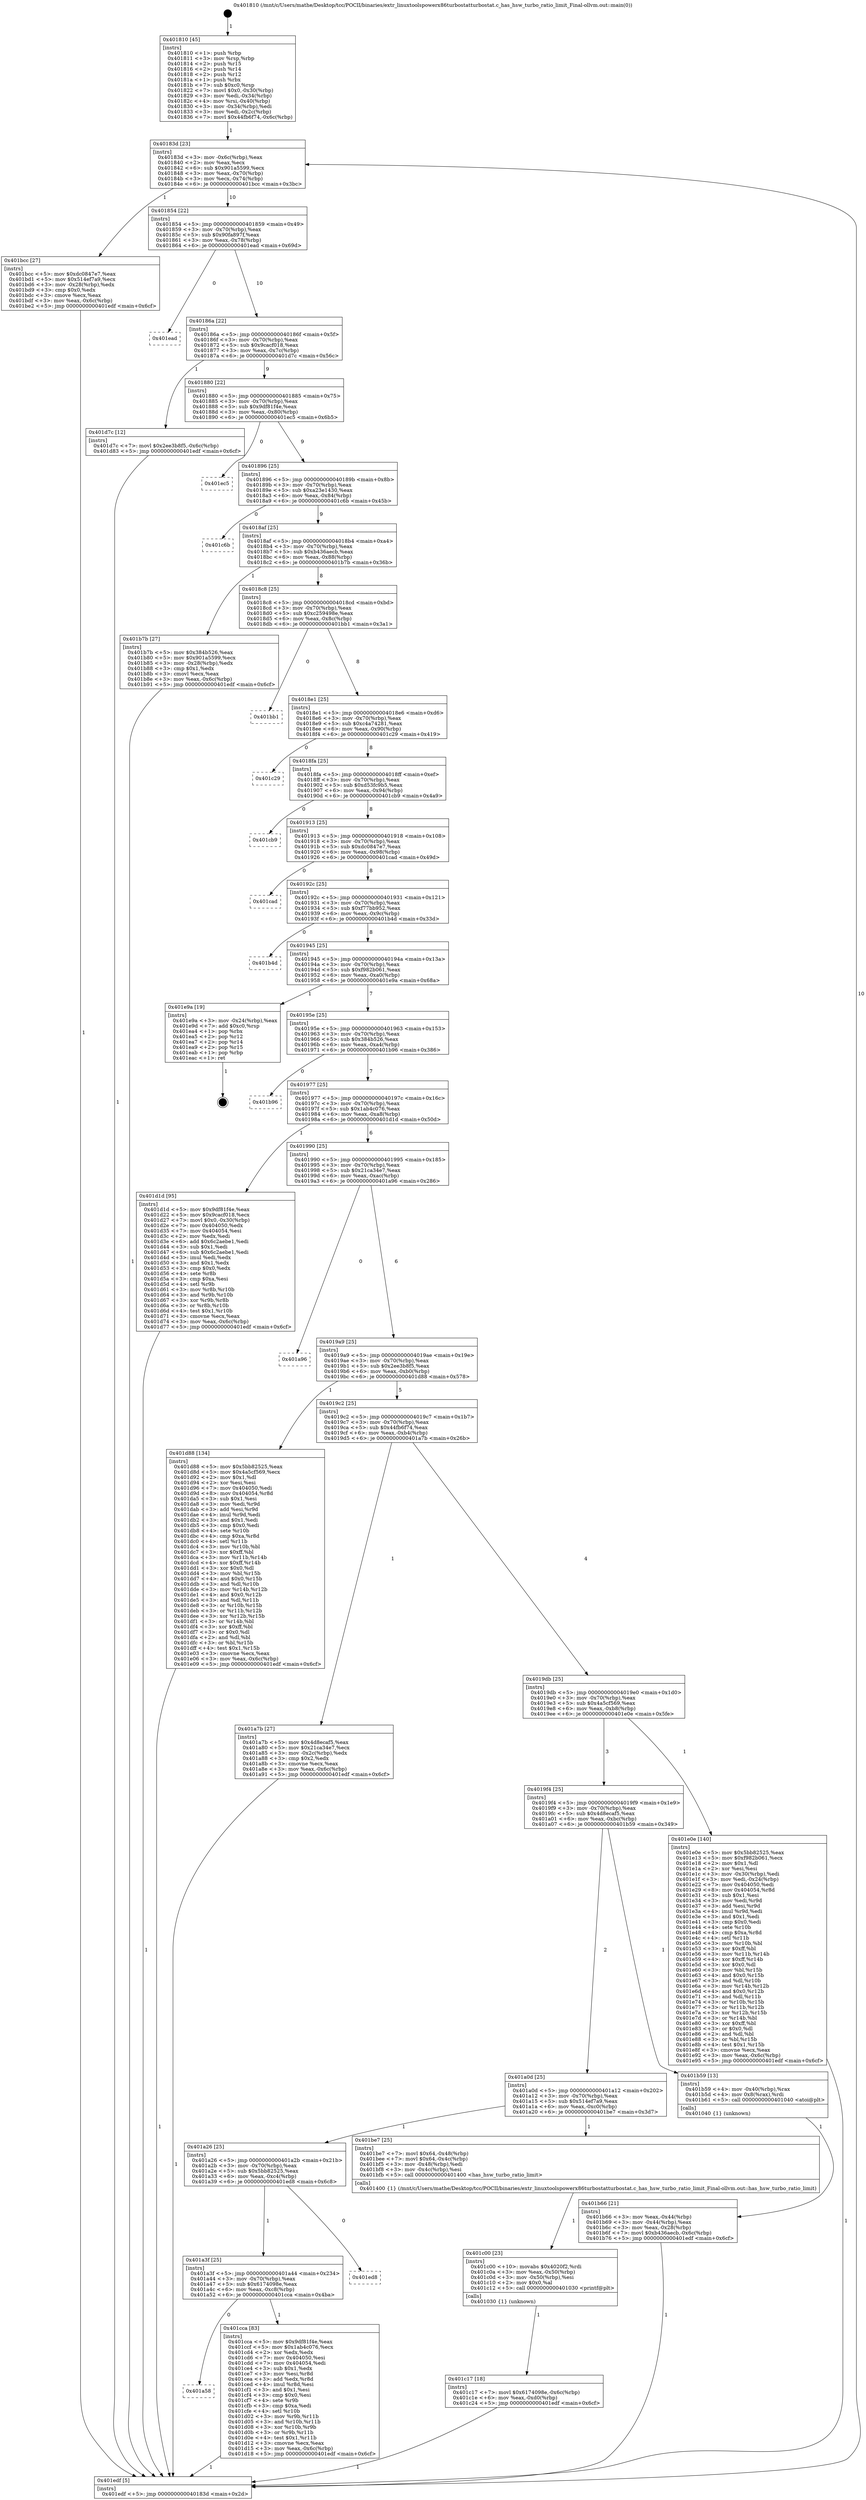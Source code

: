 digraph "0x401810" {
  label = "0x401810 (/mnt/c/Users/mathe/Desktop/tcc/POCII/binaries/extr_linuxtoolspowerx86turbostatturbostat.c_has_hsw_turbo_ratio_limit_Final-ollvm.out::main(0))"
  labelloc = "t"
  node[shape=record]

  Entry [label="",width=0.3,height=0.3,shape=circle,fillcolor=black,style=filled]
  "0x40183d" [label="{
     0x40183d [23]\l
     | [instrs]\l
     &nbsp;&nbsp;0x40183d \<+3\>: mov -0x6c(%rbp),%eax\l
     &nbsp;&nbsp;0x401840 \<+2\>: mov %eax,%ecx\l
     &nbsp;&nbsp;0x401842 \<+6\>: sub $0x901a5599,%ecx\l
     &nbsp;&nbsp;0x401848 \<+3\>: mov %eax,-0x70(%rbp)\l
     &nbsp;&nbsp;0x40184b \<+3\>: mov %ecx,-0x74(%rbp)\l
     &nbsp;&nbsp;0x40184e \<+6\>: je 0000000000401bcc \<main+0x3bc\>\l
  }"]
  "0x401bcc" [label="{
     0x401bcc [27]\l
     | [instrs]\l
     &nbsp;&nbsp;0x401bcc \<+5\>: mov $0xdc0847e7,%eax\l
     &nbsp;&nbsp;0x401bd1 \<+5\>: mov $0x514ef7a9,%ecx\l
     &nbsp;&nbsp;0x401bd6 \<+3\>: mov -0x28(%rbp),%edx\l
     &nbsp;&nbsp;0x401bd9 \<+3\>: cmp $0x0,%edx\l
     &nbsp;&nbsp;0x401bdc \<+3\>: cmove %ecx,%eax\l
     &nbsp;&nbsp;0x401bdf \<+3\>: mov %eax,-0x6c(%rbp)\l
     &nbsp;&nbsp;0x401be2 \<+5\>: jmp 0000000000401edf \<main+0x6cf\>\l
  }"]
  "0x401854" [label="{
     0x401854 [22]\l
     | [instrs]\l
     &nbsp;&nbsp;0x401854 \<+5\>: jmp 0000000000401859 \<main+0x49\>\l
     &nbsp;&nbsp;0x401859 \<+3\>: mov -0x70(%rbp),%eax\l
     &nbsp;&nbsp;0x40185c \<+5\>: sub $0x90fa897f,%eax\l
     &nbsp;&nbsp;0x401861 \<+3\>: mov %eax,-0x78(%rbp)\l
     &nbsp;&nbsp;0x401864 \<+6\>: je 0000000000401ead \<main+0x69d\>\l
  }"]
  Exit [label="",width=0.3,height=0.3,shape=circle,fillcolor=black,style=filled,peripheries=2]
  "0x401ead" [label="{
     0x401ead\l
  }", style=dashed]
  "0x40186a" [label="{
     0x40186a [22]\l
     | [instrs]\l
     &nbsp;&nbsp;0x40186a \<+5\>: jmp 000000000040186f \<main+0x5f\>\l
     &nbsp;&nbsp;0x40186f \<+3\>: mov -0x70(%rbp),%eax\l
     &nbsp;&nbsp;0x401872 \<+5\>: sub $0x9cacf018,%eax\l
     &nbsp;&nbsp;0x401877 \<+3\>: mov %eax,-0x7c(%rbp)\l
     &nbsp;&nbsp;0x40187a \<+6\>: je 0000000000401d7c \<main+0x56c\>\l
  }"]
  "0x401a58" [label="{
     0x401a58\l
  }", style=dashed]
  "0x401d7c" [label="{
     0x401d7c [12]\l
     | [instrs]\l
     &nbsp;&nbsp;0x401d7c \<+7\>: movl $0x2ee3b8f5,-0x6c(%rbp)\l
     &nbsp;&nbsp;0x401d83 \<+5\>: jmp 0000000000401edf \<main+0x6cf\>\l
  }"]
  "0x401880" [label="{
     0x401880 [22]\l
     | [instrs]\l
     &nbsp;&nbsp;0x401880 \<+5\>: jmp 0000000000401885 \<main+0x75\>\l
     &nbsp;&nbsp;0x401885 \<+3\>: mov -0x70(%rbp),%eax\l
     &nbsp;&nbsp;0x401888 \<+5\>: sub $0x9df81f4e,%eax\l
     &nbsp;&nbsp;0x40188d \<+3\>: mov %eax,-0x80(%rbp)\l
     &nbsp;&nbsp;0x401890 \<+6\>: je 0000000000401ec5 \<main+0x6b5\>\l
  }"]
  "0x401cca" [label="{
     0x401cca [83]\l
     | [instrs]\l
     &nbsp;&nbsp;0x401cca \<+5\>: mov $0x9df81f4e,%eax\l
     &nbsp;&nbsp;0x401ccf \<+5\>: mov $0x1ab4c076,%ecx\l
     &nbsp;&nbsp;0x401cd4 \<+2\>: xor %edx,%edx\l
     &nbsp;&nbsp;0x401cd6 \<+7\>: mov 0x404050,%esi\l
     &nbsp;&nbsp;0x401cdd \<+7\>: mov 0x404054,%edi\l
     &nbsp;&nbsp;0x401ce4 \<+3\>: sub $0x1,%edx\l
     &nbsp;&nbsp;0x401ce7 \<+3\>: mov %esi,%r8d\l
     &nbsp;&nbsp;0x401cea \<+3\>: add %edx,%r8d\l
     &nbsp;&nbsp;0x401ced \<+4\>: imul %r8d,%esi\l
     &nbsp;&nbsp;0x401cf1 \<+3\>: and $0x1,%esi\l
     &nbsp;&nbsp;0x401cf4 \<+3\>: cmp $0x0,%esi\l
     &nbsp;&nbsp;0x401cf7 \<+4\>: sete %r9b\l
     &nbsp;&nbsp;0x401cfb \<+3\>: cmp $0xa,%edi\l
     &nbsp;&nbsp;0x401cfe \<+4\>: setl %r10b\l
     &nbsp;&nbsp;0x401d02 \<+3\>: mov %r9b,%r11b\l
     &nbsp;&nbsp;0x401d05 \<+3\>: and %r10b,%r11b\l
     &nbsp;&nbsp;0x401d08 \<+3\>: xor %r10b,%r9b\l
     &nbsp;&nbsp;0x401d0b \<+3\>: or %r9b,%r11b\l
     &nbsp;&nbsp;0x401d0e \<+4\>: test $0x1,%r11b\l
     &nbsp;&nbsp;0x401d12 \<+3\>: cmovne %ecx,%eax\l
     &nbsp;&nbsp;0x401d15 \<+3\>: mov %eax,-0x6c(%rbp)\l
     &nbsp;&nbsp;0x401d18 \<+5\>: jmp 0000000000401edf \<main+0x6cf\>\l
  }"]
  "0x401ec5" [label="{
     0x401ec5\l
  }", style=dashed]
  "0x401896" [label="{
     0x401896 [25]\l
     | [instrs]\l
     &nbsp;&nbsp;0x401896 \<+5\>: jmp 000000000040189b \<main+0x8b\>\l
     &nbsp;&nbsp;0x40189b \<+3\>: mov -0x70(%rbp),%eax\l
     &nbsp;&nbsp;0x40189e \<+5\>: sub $0xa23e1430,%eax\l
     &nbsp;&nbsp;0x4018a3 \<+6\>: mov %eax,-0x84(%rbp)\l
     &nbsp;&nbsp;0x4018a9 \<+6\>: je 0000000000401c6b \<main+0x45b\>\l
  }"]
  "0x401a3f" [label="{
     0x401a3f [25]\l
     | [instrs]\l
     &nbsp;&nbsp;0x401a3f \<+5\>: jmp 0000000000401a44 \<main+0x234\>\l
     &nbsp;&nbsp;0x401a44 \<+3\>: mov -0x70(%rbp),%eax\l
     &nbsp;&nbsp;0x401a47 \<+5\>: sub $0x6174098e,%eax\l
     &nbsp;&nbsp;0x401a4c \<+6\>: mov %eax,-0xc8(%rbp)\l
     &nbsp;&nbsp;0x401a52 \<+6\>: je 0000000000401cca \<main+0x4ba\>\l
  }"]
  "0x401c6b" [label="{
     0x401c6b\l
  }", style=dashed]
  "0x4018af" [label="{
     0x4018af [25]\l
     | [instrs]\l
     &nbsp;&nbsp;0x4018af \<+5\>: jmp 00000000004018b4 \<main+0xa4\>\l
     &nbsp;&nbsp;0x4018b4 \<+3\>: mov -0x70(%rbp),%eax\l
     &nbsp;&nbsp;0x4018b7 \<+5\>: sub $0xb436aecb,%eax\l
     &nbsp;&nbsp;0x4018bc \<+6\>: mov %eax,-0x88(%rbp)\l
     &nbsp;&nbsp;0x4018c2 \<+6\>: je 0000000000401b7b \<main+0x36b\>\l
  }"]
  "0x401ed8" [label="{
     0x401ed8\l
  }", style=dashed]
  "0x401b7b" [label="{
     0x401b7b [27]\l
     | [instrs]\l
     &nbsp;&nbsp;0x401b7b \<+5\>: mov $0x384b526,%eax\l
     &nbsp;&nbsp;0x401b80 \<+5\>: mov $0x901a5599,%ecx\l
     &nbsp;&nbsp;0x401b85 \<+3\>: mov -0x28(%rbp),%edx\l
     &nbsp;&nbsp;0x401b88 \<+3\>: cmp $0x1,%edx\l
     &nbsp;&nbsp;0x401b8b \<+3\>: cmovl %ecx,%eax\l
     &nbsp;&nbsp;0x401b8e \<+3\>: mov %eax,-0x6c(%rbp)\l
     &nbsp;&nbsp;0x401b91 \<+5\>: jmp 0000000000401edf \<main+0x6cf\>\l
  }"]
  "0x4018c8" [label="{
     0x4018c8 [25]\l
     | [instrs]\l
     &nbsp;&nbsp;0x4018c8 \<+5\>: jmp 00000000004018cd \<main+0xbd\>\l
     &nbsp;&nbsp;0x4018cd \<+3\>: mov -0x70(%rbp),%eax\l
     &nbsp;&nbsp;0x4018d0 \<+5\>: sub $0xc259498e,%eax\l
     &nbsp;&nbsp;0x4018d5 \<+6\>: mov %eax,-0x8c(%rbp)\l
     &nbsp;&nbsp;0x4018db \<+6\>: je 0000000000401bb1 \<main+0x3a1\>\l
  }"]
  "0x401c17" [label="{
     0x401c17 [18]\l
     | [instrs]\l
     &nbsp;&nbsp;0x401c17 \<+7\>: movl $0x6174098e,-0x6c(%rbp)\l
     &nbsp;&nbsp;0x401c1e \<+6\>: mov %eax,-0xd0(%rbp)\l
     &nbsp;&nbsp;0x401c24 \<+5\>: jmp 0000000000401edf \<main+0x6cf\>\l
  }"]
  "0x401bb1" [label="{
     0x401bb1\l
  }", style=dashed]
  "0x4018e1" [label="{
     0x4018e1 [25]\l
     | [instrs]\l
     &nbsp;&nbsp;0x4018e1 \<+5\>: jmp 00000000004018e6 \<main+0xd6\>\l
     &nbsp;&nbsp;0x4018e6 \<+3\>: mov -0x70(%rbp),%eax\l
     &nbsp;&nbsp;0x4018e9 \<+5\>: sub $0xc4a74281,%eax\l
     &nbsp;&nbsp;0x4018ee \<+6\>: mov %eax,-0x90(%rbp)\l
     &nbsp;&nbsp;0x4018f4 \<+6\>: je 0000000000401c29 \<main+0x419\>\l
  }"]
  "0x401c00" [label="{
     0x401c00 [23]\l
     | [instrs]\l
     &nbsp;&nbsp;0x401c00 \<+10\>: movabs $0x4020f2,%rdi\l
     &nbsp;&nbsp;0x401c0a \<+3\>: mov %eax,-0x50(%rbp)\l
     &nbsp;&nbsp;0x401c0d \<+3\>: mov -0x50(%rbp),%esi\l
     &nbsp;&nbsp;0x401c10 \<+2\>: mov $0x0,%al\l
     &nbsp;&nbsp;0x401c12 \<+5\>: call 0000000000401030 \<printf@plt\>\l
     | [calls]\l
     &nbsp;&nbsp;0x401030 \{1\} (unknown)\l
  }"]
  "0x401c29" [label="{
     0x401c29\l
  }", style=dashed]
  "0x4018fa" [label="{
     0x4018fa [25]\l
     | [instrs]\l
     &nbsp;&nbsp;0x4018fa \<+5\>: jmp 00000000004018ff \<main+0xef\>\l
     &nbsp;&nbsp;0x4018ff \<+3\>: mov -0x70(%rbp),%eax\l
     &nbsp;&nbsp;0x401902 \<+5\>: sub $0xd53fc9b5,%eax\l
     &nbsp;&nbsp;0x401907 \<+6\>: mov %eax,-0x94(%rbp)\l
     &nbsp;&nbsp;0x40190d \<+6\>: je 0000000000401cb9 \<main+0x4a9\>\l
  }"]
  "0x401a26" [label="{
     0x401a26 [25]\l
     | [instrs]\l
     &nbsp;&nbsp;0x401a26 \<+5\>: jmp 0000000000401a2b \<main+0x21b\>\l
     &nbsp;&nbsp;0x401a2b \<+3\>: mov -0x70(%rbp),%eax\l
     &nbsp;&nbsp;0x401a2e \<+5\>: sub $0x5bb82525,%eax\l
     &nbsp;&nbsp;0x401a33 \<+6\>: mov %eax,-0xc4(%rbp)\l
     &nbsp;&nbsp;0x401a39 \<+6\>: je 0000000000401ed8 \<main+0x6c8\>\l
  }"]
  "0x401cb9" [label="{
     0x401cb9\l
  }", style=dashed]
  "0x401913" [label="{
     0x401913 [25]\l
     | [instrs]\l
     &nbsp;&nbsp;0x401913 \<+5\>: jmp 0000000000401918 \<main+0x108\>\l
     &nbsp;&nbsp;0x401918 \<+3\>: mov -0x70(%rbp),%eax\l
     &nbsp;&nbsp;0x40191b \<+5\>: sub $0xdc0847e7,%eax\l
     &nbsp;&nbsp;0x401920 \<+6\>: mov %eax,-0x98(%rbp)\l
     &nbsp;&nbsp;0x401926 \<+6\>: je 0000000000401cad \<main+0x49d\>\l
  }"]
  "0x401be7" [label="{
     0x401be7 [25]\l
     | [instrs]\l
     &nbsp;&nbsp;0x401be7 \<+7\>: movl $0x64,-0x48(%rbp)\l
     &nbsp;&nbsp;0x401bee \<+7\>: movl $0x64,-0x4c(%rbp)\l
     &nbsp;&nbsp;0x401bf5 \<+3\>: mov -0x48(%rbp),%edi\l
     &nbsp;&nbsp;0x401bf8 \<+3\>: mov -0x4c(%rbp),%esi\l
     &nbsp;&nbsp;0x401bfb \<+5\>: call 0000000000401400 \<has_hsw_turbo_ratio_limit\>\l
     | [calls]\l
     &nbsp;&nbsp;0x401400 \{1\} (/mnt/c/Users/mathe/Desktop/tcc/POCII/binaries/extr_linuxtoolspowerx86turbostatturbostat.c_has_hsw_turbo_ratio_limit_Final-ollvm.out::has_hsw_turbo_ratio_limit)\l
  }"]
  "0x401cad" [label="{
     0x401cad\l
  }", style=dashed]
  "0x40192c" [label="{
     0x40192c [25]\l
     | [instrs]\l
     &nbsp;&nbsp;0x40192c \<+5\>: jmp 0000000000401931 \<main+0x121\>\l
     &nbsp;&nbsp;0x401931 \<+3\>: mov -0x70(%rbp),%eax\l
     &nbsp;&nbsp;0x401934 \<+5\>: sub $0xf77bb952,%eax\l
     &nbsp;&nbsp;0x401939 \<+6\>: mov %eax,-0x9c(%rbp)\l
     &nbsp;&nbsp;0x40193f \<+6\>: je 0000000000401b4d \<main+0x33d\>\l
  }"]
  "0x401b66" [label="{
     0x401b66 [21]\l
     | [instrs]\l
     &nbsp;&nbsp;0x401b66 \<+3\>: mov %eax,-0x44(%rbp)\l
     &nbsp;&nbsp;0x401b69 \<+3\>: mov -0x44(%rbp),%eax\l
     &nbsp;&nbsp;0x401b6c \<+3\>: mov %eax,-0x28(%rbp)\l
     &nbsp;&nbsp;0x401b6f \<+7\>: movl $0xb436aecb,-0x6c(%rbp)\l
     &nbsp;&nbsp;0x401b76 \<+5\>: jmp 0000000000401edf \<main+0x6cf\>\l
  }"]
  "0x401b4d" [label="{
     0x401b4d\l
  }", style=dashed]
  "0x401945" [label="{
     0x401945 [25]\l
     | [instrs]\l
     &nbsp;&nbsp;0x401945 \<+5\>: jmp 000000000040194a \<main+0x13a\>\l
     &nbsp;&nbsp;0x40194a \<+3\>: mov -0x70(%rbp),%eax\l
     &nbsp;&nbsp;0x40194d \<+5\>: sub $0xf982b061,%eax\l
     &nbsp;&nbsp;0x401952 \<+6\>: mov %eax,-0xa0(%rbp)\l
     &nbsp;&nbsp;0x401958 \<+6\>: je 0000000000401e9a \<main+0x68a\>\l
  }"]
  "0x401a0d" [label="{
     0x401a0d [25]\l
     | [instrs]\l
     &nbsp;&nbsp;0x401a0d \<+5\>: jmp 0000000000401a12 \<main+0x202\>\l
     &nbsp;&nbsp;0x401a12 \<+3\>: mov -0x70(%rbp),%eax\l
     &nbsp;&nbsp;0x401a15 \<+5\>: sub $0x514ef7a9,%eax\l
     &nbsp;&nbsp;0x401a1a \<+6\>: mov %eax,-0xc0(%rbp)\l
     &nbsp;&nbsp;0x401a20 \<+6\>: je 0000000000401be7 \<main+0x3d7\>\l
  }"]
  "0x401e9a" [label="{
     0x401e9a [19]\l
     | [instrs]\l
     &nbsp;&nbsp;0x401e9a \<+3\>: mov -0x24(%rbp),%eax\l
     &nbsp;&nbsp;0x401e9d \<+7\>: add $0xc0,%rsp\l
     &nbsp;&nbsp;0x401ea4 \<+1\>: pop %rbx\l
     &nbsp;&nbsp;0x401ea5 \<+2\>: pop %r12\l
     &nbsp;&nbsp;0x401ea7 \<+2\>: pop %r14\l
     &nbsp;&nbsp;0x401ea9 \<+2\>: pop %r15\l
     &nbsp;&nbsp;0x401eab \<+1\>: pop %rbp\l
     &nbsp;&nbsp;0x401eac \<+1\>: ret\l
  }"]
  "0x40195e" [label="{
     0x40195e [25]\l
     | [instrs]\l
     &nbsp;&nbsp;0x40195e \<+5\>: jmp 0000000000401963 \<main+0x153\>\l
     &nbsp;&nbsp;0x401963 \<+3\>: mov -0x70(%rbp),%eax\l
     &nbsp;&nbsp;0x401966 \<+5\>: sub $0x384b526,%eax\l
     &nbsp;&nbsp;0x40196b \<+6\>: mov %eax,-0xa4(%rbp)\l
     &nbsp;&nbsp;0x401971 \<+6\>: je 0000000000401b96 \<main+0x386\>\l
  }"]
  "0x401b59" [label="{
     0x401b59 [13]\l
     | [instrs]\l
     &nbsp;&nbsp;0x401b59 \<+4\>: mov -0x40(%rbp),%rax\l
     &nbsp;&nbsp;0x401b5d \<+4\>: mov 0x8(%rax),%rdi\l
     &nbsp;&nbsp;0x401b61 \<+5\>: call 0000000000401040 \<atoi@plt\>\l
     | [calls]\l
     &nbsp;&nbsp;0x401040 \{1\} (unknown)\l
  }"]
  "0x401b96" [label="{
     0x401b96\l
  }", style=dashed]
  "0x401977" [label="{
     0x401977 [25]\l
     | [instrs]\l
     &nbsp;&nbsp;0x401977 \<+5\>: jmp 000000000040197c \<main+0x16c\>\l
     &nbsp;&nbsp;0x40197c \<+3\>: mov -0x70(%rbp),%eax\l
     &nbsp;&nbsp;0x40197f \<+5\>: sub $0x1ab4c076,%eax\l
     &nbsp;&nbsp;0x401984 \<+6\>: mov %eax,-0xa8(%rbp)\l
     &nbsp;&nbsp;0x40198a \<+6\>: je 0000000000401d1d \<main+0x50d\>\l
  }"]
  "0x4019f4" [label="{
     0x4019f4 [25]\l
     | [instrs]\l
     &nbsp;&nbsp;0x4019f4 \<+5\>: jmp 00000000004019f9 \<main+0x1e9\>\l
     &nbsp;&nbsp;0x4019f9 \<+3\>: mov -0x70(%rbp),%eax\l
     &nbsp;&nbsp;0x4019fc \<+5\>: sub $0x4d8ecaf5,%eax\l
     &nbsp;&nbsp;0x401a01 \<+6\>: mov %eax,-0xbc(%rbp)\l
     &nbsp;&nbsp;0x401a07 \<+6\>: je 0000000000401b59 \<main+0x349\>\l
  }"]
  "0x401d1d" [label="{
     0x401d1d [95]\l
     | [instrs]\l
     &nbsp;&nbsp;0x401d1d \<+5\>: mov $0x9df81f4e,%eax\l
     &nbsp;&nbsp;0x401d22 \<+5\>: mov $0x9cacf018,%ecx\l
     &nbsp;&nbsp;0x401d27 \<+7\>: movl $0x0,-0x30(%rbp)\l
     &nbsp;&nbsp;0x401d2e \<+7\>: mov 0x404050,%edx\l
     &nbsp;&nbsp;0x401d35 \<+7\>: mov 0x404054,%esi\l
     &nbsp;&nbsp;0x401d3c \<+2\>: mov %edx,%edi\l
     &nbsp;&nbsp;0x401d3e \<+6\>: add $0x6c2aebe1,%edi\l
     &nbsp;&nbsp;0x401d44 \<+3\>: sub $0x1,%edi\l
     &nbsp;&nbsp;0x401d47 \<+6\>: sub $0x6c2aebe1,%edi\l
     &nbsp;&nbsp;0x401d4d \<+3\>: imul %edi,%edx\l
     &nbsp;&nbsp;0x401d50 \<+3\>: and $0x1,%edx\l
     &nbsp;&nbsp;0x401d53 \<+3\>: cmp $0x0,%edx\l
     &nbsp;&nbsp;0x401d56 \<+4\>: sete %r8b\l
     &nbsp;&nbsp;0x401d5a \<+3\>: cmp $0xa,%esi\l
     &nbsp;&nbsp;0x401d5d \<+4\>: setl %r9b\l
     &nbsp;&nbsp;0x401d61 \<+3\>: mov %r8b,%r10b\l
     &nbsp;&nbsp;0x401d64 \<+3\>: and %r9b,%r10b\l
     &nbsp;&nbsp;0x401d67 \<+3\>: xor %r9b,%r8b\l
     &nbsp;&nbsp;0x401d6a \<+3\>: or %r8b,%r10b\l
     &nbsp;&nbsp;0x401d6d \<+4\>: test $0x1,%r10b\l
     &nbsp;&nbsp;0x401d71 \<+3\>: cmovne %ecx,%eax\l
     &nbsp;&nbsp;0x401d74 \<+3\>: mov %eax,-0x6c(%rbp)\l
     &nbsp;&nbsp;0x401d77 \<+5\>: jmp 0000000000401edf \<main+0x6cf\>\l
  }"]
  "0x401990" [label="{
     0x401990 [25]\l
     | [instrs]\l
     &nbsp;&nbsp;0x401990 \<+5\>: jmp 0000000000401995 \<main+0x185\>\l
     &nbsp;&nbsp;0x401995 \<+3\>: mov -0x70(%rbp),%eax\l
     &nbsp;&nbsp;0x401998 \<+5\>: sub $0x21ca34e7,%eax\l
     &nbsp;&nbsp;0x40199d \<+6\>: mov %eax,-0xac(%rbp)\l
     &nbsp;&nbsp;0x4019a3 \<+6\>: je 0000000000401a96 \<main+0x286\>\l
  }"]
  "0x401e0e" [label="{
     0x401e0e [140]\l
     | [instrs]\l
     &nbsp;&nbsp;0x401e0e \<+5\>: mov $0x5bb82525,%eax\l
     &nbsp;&nbsp;0x401e13 \<+5\>: mov $0xf982b061,%ecx\l
     &nbsp;&nbsp;0x401e18 \<+2\>: mov $0x1,%dl\l
     &nbsp;&nbsp;0x401e1a \<+2\>: xor %esi,%esi\l
     &nbsp;&nbsp;0x401e1c \<+3\>: mov -0x30(%rbp),%edi\l
     &nbsp;&nbsp;0x401e1f \<+3\>: mov %edi,-0x24(%rbp)\l
     &nbsp;&nbsp;0x401e22 \<+7\>: mov 0x404050,%edi\l
     &nbsp;&nbsp;0x401e29 \<+8\>: mov 0x404054,%r8d\l
     &nbsp;&nbsp;0x401e31 \<+3\>: sub $0x1,%esi\l
     &nbsp;&nbsp;0x401e34 \<+3\>: mov %edi,%r9d\l
     &nbsp;&nbsp;0x401e37 \<+3\>: add %esi,%r9d\l
     &nbsp;&nbsp;0x401e3a \<+4\>: imul %r9d,%edi\l
     &nbsp;&nbsp;0x401e3e \<+3\>: and $0x1,%edi\l
     &nbsp;&nbsp;0x401e41 \<+3\>: cmp $0x0,%edi\l
     &nbsp;&nbsp;0x401e44 \<+4\>: sete %r10b\l
     &nbsp;&nbsp;0x401e48 \<+4\>: cmp $0xa,%r8d\l
     &nbsp;&nbsp;0x401e4c \<+4\>: setl %r11b\l
     &nbsp;&nbsp;0x401e50 \<+3\>: mov %r10b,%bl\l
     &nbsp;&nbsp;0x401e53 \<+3\>: xor $0xff,%bl\l
     &nbsp;&nbsp;0x401e56 \<+3\>: mov %r11b,%r14b\l
     &nbsp;&nbsp;0x401e59 \<+4\>: xor $0xff,%r14b\l
     &nbsp;&nbsp;0x401e5d \<+3\>: xor $0x0,%dl\l
     &nbsp;&nbsp;0x401e60 \<+3\>: mov %bl,%r15b\l
     &nbsp;&nbsp;0x401e63 \<+4\>: and $0x0,%r15b\l
     &nbsp;&nbsp;0x401e67 \<+3\>: and %dl,%r10b\l
     &nbsp;&nbsp;0x401e6a \<+3\>: mov %r14b,%r12b\l
     &nbsp;&nbsp;0x401e6d \<+4\>: and $0x0,%r12b\l
     &nbsp;&nbsp;0x401e71 \<+3\>: and %dl,%r11b\l
     &nbsp;&nbsp;0x401e74 \<+3\>: or %r10b,%r15b\l
     &nbsp;&nbsp;0x401e77 \<+3\>: or %r11b,%r12b\l
     &nbsp;&nbsp;0x401e7a \<+3\>: xor %r12b,%r15b\l
     &nbsp;&nbsp;0x401e7d \<+3\>: or %r14b,%bl\l
     &nbsp;&nbsp;0x401e80 \<+3\>: xor $0xff,%bl\l
     &nbsp;&nbsp;0x401e83 \<+3\>: or $0x0,%dl\l
     &nbsp;&nbsp;0x401e86 \<+2\>: and %dl,%bl\l
     &nbsp;&nbsp;0x401e88 \<+3\>: or %bl,%r15b\l
     &nbsp;&nbsp;0x401e8b \<+4\>: test $0x1,%r15b\l
     &nbsp;&nbsp;0x401e8f \<+3\>: cmovne %ecx,%eax\l
     &nbsp;&nbsp;0x401e92 \<+3\>: mov %eax,-0x6c(%rbp)\l
     &nbsp;&nbsp;0x401e95 \<+5\>: jmp 0000000000401edf \<main+0x6cf\>\l
  }"]
  "0x401a96" [label="{
     0x401a96\l
  }", style=dashed]
  "0x4019a9" [label="{
     0x4019a9 [25]\l
     | [instrs]\l
     &nbsp;&nbsp;0x4019a9 \<+5\>: jmp 00000000004019ae \<main+0x19e\>\l
     &nbsp;&nbsp;0x4019ae \<+3\>: mov -0x70(%rbp),%eax\l
     &nbsp;&nbsp;0x4019b1 \<+5\>: sub $0x2ee3b8f5,%eax\l
     &nbsp;&nbsp;0x4019b6 \<+6\>: mov %eax,-0xb0(%rbp)\l
     &nbsp;&nbsp;0x4019bc \<+6\>: je 0000000000401d88 \<main+0x578\>\l
  }"]
  "0x401810" [label="{
     0x401810 [45]\l
     | [instrs]\l
     &nbsp;&nbsp;0x401810 \<+1\>: push %rbp\l
     &nbsp;&nbsp;0x401811 \<+3\>: mov %rsp,%rbp\l
     &nbsp;&nbsp;0x401814 \<+2\>: push %r15\l
     &nbsp;&nbsp;0x401816 \<+2\>: push %r14\l
     &nbsp;&nbsp;0x401818 \<+2\>: push %r12\l
     &nbsp;&nbsp;0x40181a \<+1\>: push %rbx\l
     &nbsp;&nbsp;0x40181b \<+7\>: sub $0xc0,%rsp\l
     &nbsp;&nbsp;0x401822 \<+7\>: movl $0x0,-0x30(%rbp)\l
     &nbsp;&nbsp;0x401829 \<+3\>: mov %edi,-0x34(%rbp)\l
     &nbsp;&nbsp;0x40182c \<+4\>: mov %rsi,-0x40(%rbp)\l
     &nbsp;&nbsp;0x401830 \<+3\>: mov -0x34(%rbp),%edi\l
     &nbsp;&nbsp;0x401833 \<+3\>: mov %edi,-0x2c(%rbp)\l
     &nbsp;&nbsp;0x401836 \<+7\>: movl $0x44fb6f74,-0x6c(%rbp)\l
  }"]
  "0x401d88" [label="{
     0x401d88 [134]\l
     | [instrs]\l
     &nbsp;&nbsp;0x401d88 \<+5\>: mov $0x5bb82525,%eax\l
     &nbsp;&nbsp;0x401d8d \<+5\>: mov $0x4a5cf569,%ecx\l
     &nbsp;&nbsp;0x401d92 \<+2\>: mov $0x1,%dl\l
     &nbsp;&nbsp;0x401d94 \<+2\>: xor %esi,%esi\l
     &nbsp;&nbsp;0x401d96 \<+7\>: mov 0x404050,%edi\l
     &nbsp;&nbsp;0x401d9d \<+8\>: mov 0x404054,%r8d\l
     &nbsp;&nbsp;0x401da5 \<+3\>: sub $0x1,%esi\l
     &nbsp;&nbsp;0x401da8 \<+3\>: mov %edi,%r9d\l
     &nbsp;&nbsp;0x401dab \<+3\>: add %esi,%r9d\l
     &nbsp;&nbsp;0x401dae \<+4\>: imul %r9d,%edi\l
     &nbsp;&nbsp;0x401db2 \<+3\>: and $0x1,%edi\l
     &nbsp;&nbsp;0x401db5 \<+3\>: cmp $0x0,%edi\l
     &nbsp;&nbsp;0x401db8 \<+4\>: sete %r10b\l
     &nbsp;&nbsp;0x401dbc \<+4\>: cmp $0xa,%r8d\l
     &nbsp;&nbsp;0x401dc0 \<+4\>: setl %r11b\l
     &nbsp;&nbsp;0x401dc4 \<+3\>: mov %r10b,%bl\l
     &nbsp;&nbsp;0x401dc7 \<+3\>: xor $0xff,%bl\l
     &nbsp;&nbsp;0x401dca \<+3\>: mov %r11b,%r14b\l
     &nbsp;&nbsp;0x401dcd \<+4\>: xor $0xff,%r14b\l
     &nbsp;&nbsp;0x401dd1 \<+3\>: xor $0x0,%dl\l
     &nbsp;&nbsp;0x401dd4 \<+3\>: mov %bl,%r15b\l
     &nbsp;&nbsp;0x401dd7 \<+4\>: and $0x0,%r15b\l
     &nbsp;&nbsp;0x401ddb \<+3\>: and %dl,%r10b\l
     &nbsp;&nbsp;0x401dde \<+3\>: mov %r14b,%r12b\l
     &nbsp;&nbsp;0x401de1 \<+4\>: and $0x0,%r12b\l
     &nbsp;&nbsp;0x401de5 \<+3\>: and %dl,%r11b\l
     &nbsp;&nbsp;0x401de8 \<+3\>: or %r10b,%r15b\l
     &nbsp;&nbsp;0x401deb \<+3\>: or %r11b,%r12b\l
     &nbsp;&nbsp;0x401dee \<+3\>: xor %r12b,%r15b\l
     &nbsp;&nbsp;0x401df1 \<+3\>: or %r14b,%bl\l
     &nbsp;&nbsp;0x401df4 \<+3\>: xor $0xff,%bl\l
     &nbsp;&nbsp;0x401df7 \<+3\>: or $0x0,%dl\l
     &nbsp;&nbsp;0x401dfa \<+2\>: and %dl,%bl\l
     &nbsp;&nbsp;0x401dfc \<+3\>: or %bl,%r15b\l
     &nbsp;&nbsp;0x401dff \<+4\>: test $0x1,%r15b\l
     &nbsp;&nbsp;0x401e03 \<+3\>: cmovne %ecx,%eax\l
     &nbsp;&nbsp;0x401e06 \<+3\>: mov %eax,-0x6c(%rbp)\l
     &nbsp;&nbsp;0x401e09 \<+5\>: jmp 0000000000401edf \<main+0x6cf\>\l
  }"]
  "0x4019c2" [label="{
     0x4019c2 [25]\l
     | [instrs]\l
     &nbsp;&nbsp;0x4019c2 \<+5\>: jmp 00000000004019c7 \<main+0x1b7\>\l
     &nbsp;&nbsp;0x4019c7 \<+3\>: mov -0x70(%rbp),%eax\l
     &nbsp;&nbsp;0x4019ca \<+5\>: sub $0x44fb6f74,%eax\l
     &nbsp;&nbsp;0x4019cf \<+6\>: mov %eax,-0xb4(%rbp)\l
     &nbsp;&nbsp;0x4019d5 \<+6\>: je 0000000000401a7b \<main+0x26b\>\l
  }"]
  "0x401edf" [label="{
     0x401edf [5]\l
     | [instrs]\l
     &nbsp;&nbsp;0x401edf \<+5\>: jmp 000000000040183d \<main+0x2d\>\l
  }"]
  "0x401a7b" [label="{
     0x401a7b [27]\l
     | [instrs]\l
     &nbsp;&nbsp;0x401a7b \<+5\>: mov $0x4d8ecaf5,%eax\l
     &nbsp;&nbsp;0x401a80 \<+5\>: mov $0x21ca34e7,%ecx\l
     &nbsp;&nbsp;0x401a85 \<+3\>: mov -0x2c(%rbp),%edx\l
     &nbsp;&nbsp;0x401a88 \<+3\>: cmp $0x2,%edx\l
     &nbsp;&nbsp;0x401a8b \<+3\>: cmovne %ecx,%eax\l
     &nbsp;&nbsp;0x401a8e \<+3\>: mov %eax,-0x6c(%rbp)\l
     &nbsp;&nbsp;0x401a91 \<+5\>: jmp 0000000000401edf \<main+0x6cf\>\l
  }"]
  "0x4019db" [label="{
     0x4019db [25]\l
     | [instrs]\l
     &nbsp;&nbsp;0x4019db \<+5\>: jmp 00000000004019e0 \<main+0x1d0\>\l
     &nbsp;&nbsp;0x4019e0 \<+3\>: mov -0x70(%rbp),%eax\l
     &nbsp;&nbsp;0x4019e3 \<+5\>: sub $0x4a5cf569,%eax\l
     &nbsp;&nbsp;0x4019e8 \<+6\>: mov %eax,-0xb8(%rbp)\l
     &nbsp;&nbsp;0x4019ee \<+6\>: je 0000000000401e0e \<main+0x5fe\>\l
  }"]
  Entry -> "0x401810" [label=" 1"]
  "0x40183d" -> "0x401bcc" [label=" 1"]
  "0x40183d" -> "0x401854" [label=" 10"]
  "0x401e9a" -> Exit [label=" 1"]
  "0x401854" -> "0x401ead" [label=" 0"]
  "0x401854" -> "0x40186a" [label=" 10"]
  "0x401e0e" -> "0x401edf" [label=" 1"]
  "0x40186a" -> "0x401d7c" [label=" 1"]
  "0x40186a" -> "0x401880" [label=" 9"]
  "0x401d88" -> "0x401edf" [label=" 1"]
  "0x401880" -> "0x401ec5" [label=" 0"]
  "0x401880" -> "0x401896" [label=" 9"]
  "0x401d7c" -> "0x401edf" [label=" 1"]
  "0x401896" -> "0x401c6b" [label=" 0"]
  "0x401896" -> "0x4018af" [label=" 9"]
  "0x401cca" -> "0x401edf" [label=" 1"]
  "0x4018af" -> "0x401b7b" [label=" 1"]
  "0x4018af" -> "0x4018c8" [label=" 8"]
  "0x401a3f" -> "0x401a58" [label=" 0"]
  "0x4018c8" -> "0x401bb1" [label=" 0"]
  "0x4018c8" -> "0x4018e1" [label=" 8"]
  "0x401d1d" -> "0x401edf" [label=" 1"]
  "0x4018e1" -> "0x401c29" [label=" 0"]
  "0x4018e1" -> "0x4018fa" [label=" 8"]
  "0x401a26" -> "0x401a3f" [label=" 1"]
  "0x4018fa" -> "0x401cb9" [label=" 0"]
  "0x4018fa" -> "0x401913" [label=" 8"]
  "0x401a26" -> "0x401ed8" [label=" 0"]
  "0x401913" -> "0x401cad" [label=" 0"]
  "0x401913" -> "0x40192c" [label=" 8"]
  "0x401a3f" -> "0x401cca" [label=" 1"]
  "0x40192c" -> "0x401b4d" [label=" 0"]
  "0x40192c" -> "0x401945" [label=" 8"]
  "0x401c00" -> "0x401c17" [label=" 1"]
  "0x401945" -> "0x401e9a" [label=" 1"]
  "0x401945" -> "0x40195e" [label=" 7"]
  "0x401be7" -> "0x401c00" [label=" 1"]
  "0x40195e" -> "0x401b96" [label=" 0"]
  "0x40195e" -> "0x401977" [label=" 7"]
  "0x401a0d" -> "0x401a26" [label=" 1"]
  "0x401977" -> "0x401d1d" [label=" 1"]
  "0x401977" -> "0x401990" [label=" 6"]
  "0x401c17" -> "0x401edf" [label=" 1"]
  "0x401990" -> "0x401a96" [label=" 0"]
  "0x401990" -> "0x4019a9" [label=" 6"]
  "0x401bcc" -> "0x401edf" [label=" 1"]
  "0x4019a9" -> "0x401d88" [label=" 1"]
  "0x4019a9" -> "0x4019c2" [label=" 5"]
  "0x401b66" -> "0x401edf" [label=" 1"]
  "0x4019c2" -> "0x401a7b" [label=" 1"]
  "0x4019c2" -> "0x4019db" [label=" 4"]
  "0x401a7b" -> "0x401edf" [label=" 1"]
  "0x401810" -> "0x40183d" [label=" 1"]
  "0x401edf" -> "0x40183d" [label=" 10"]
  "0x401b7b" -> "0x401edf" [label=" 1"]
  "0x4019db" -> "0x401e0e" [label=" 1"]
  "0x4019db" -> "0x4019f4" [label=" 3"]
  "0x401a0d" -> "0x401be7" [label=" 1"]
  "0x4019f4" -> "0x401b59" [label=" 1"]
  "0x4019f4" -> "0x401a0d" [label=" 2"]
  "0x401b59" -> "0x401b66" [label=" 1"]
}
